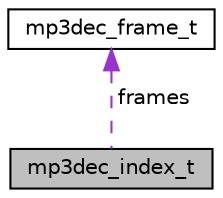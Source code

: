 digraph "mp3dec_index_t"
{
 // LATEX_PDF_SIZE
  edge [fontname="Helvetica",fontsize="10",labelfontname="Helvetica",labelfontsize="10"];
  node [fontname="Helvetica",fontsize="10",shape=record];
  Node1 [label="mp3dec_index_t",height=0.2,width=0.4,color="black", fillcolor="grey75", style="filled", fontcolor="black",tooltip=" "];
  Node2 -> Node1 [dir="back",color="darkorchid3",fontsize="10",style="dashed",label=" frames" ,fontname="Helvetica"];
  Node2 [label="mp3dec_frame_t",height=0.2,width=0.4,color="black", fillcolor="white", style="filled",URL="$dc/d25/structmp3dec__frame__t.html",tooltip=" "];
}
